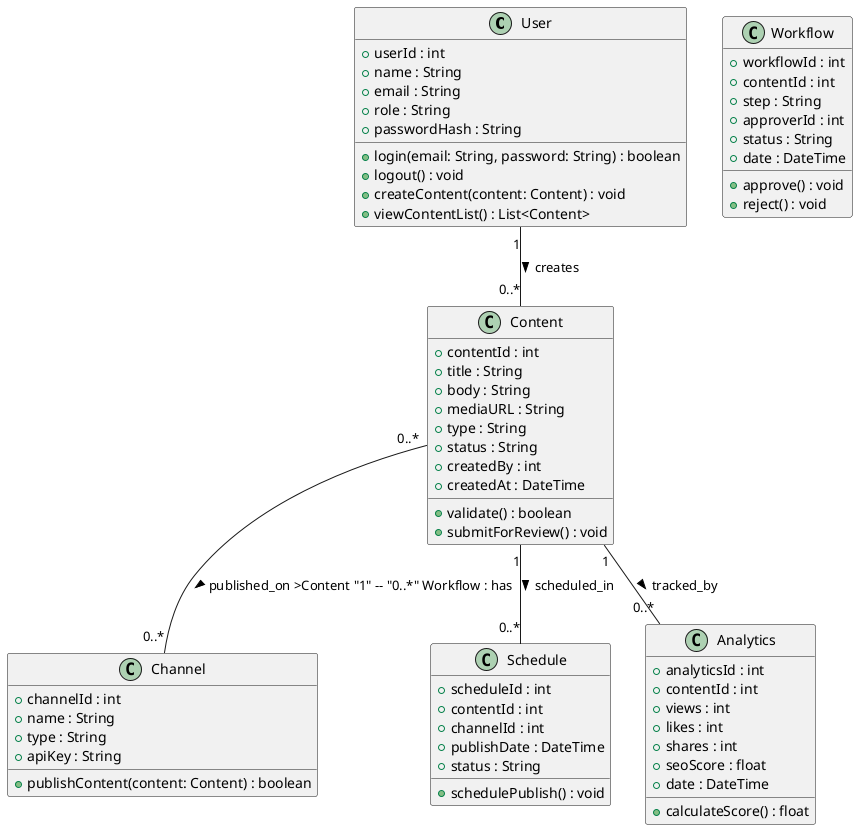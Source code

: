 @startuml
' =========================
' CLASS DIAGRAM - F&B CONTENT MANAGEMENT
' =========================

class User {
  +userId : int
  +name : String
  +email : String
  +role : String
  +passwordHash : String
  +login(email: String, password: String) : boolean
  +logout() : void
  +createContent(content: Content) : void
  +viewContentList() : List<Content>
}

class Content {
  +contentId : int
  +title : String
  +body : String
  +mediaURL : String
  +type : String
  +status : String
  +createdBy : int
  +createdAt : DateTime
  +validate() : boolean
  +submitForReview() : void
}

class Channel {
  +channelId : int
  +name : String
  +type : String
  +apiKey : String
  +publishContent(content: Content) : boolean
}

class Workflow {
  +workflowId : int
  +contentId : int
  +step : String
  +approverId : int
  +status : String
  +date : DateTime
  +approve() : void
  +reject() : void
}

class Schedule {
  +scheduleId : int
  +contentId : int
  +channelId : int
  +publishDate : DateTime
  +status : String
  +schedulePublish() : void
}

class Analytics {
  +analyticsId : int
  +contentId : int
  +views : int
  +likes : int
  +shares : int
  +seoScore : float
  +date : DateTime
  +calculateScore() : float
}

' ========================
' RELATIONSHIPS
' =========================

User "1" -- "0..*" Content : creates >
Content "0..*" -- "0..*" Channel : published_on >Content "1" -- "0..*" Workflow : has >
Content "1" -- "0..*" Schedule : scheduled_in >
Content "1" -- "0..*" Analytics : tracked_by >

@enduml